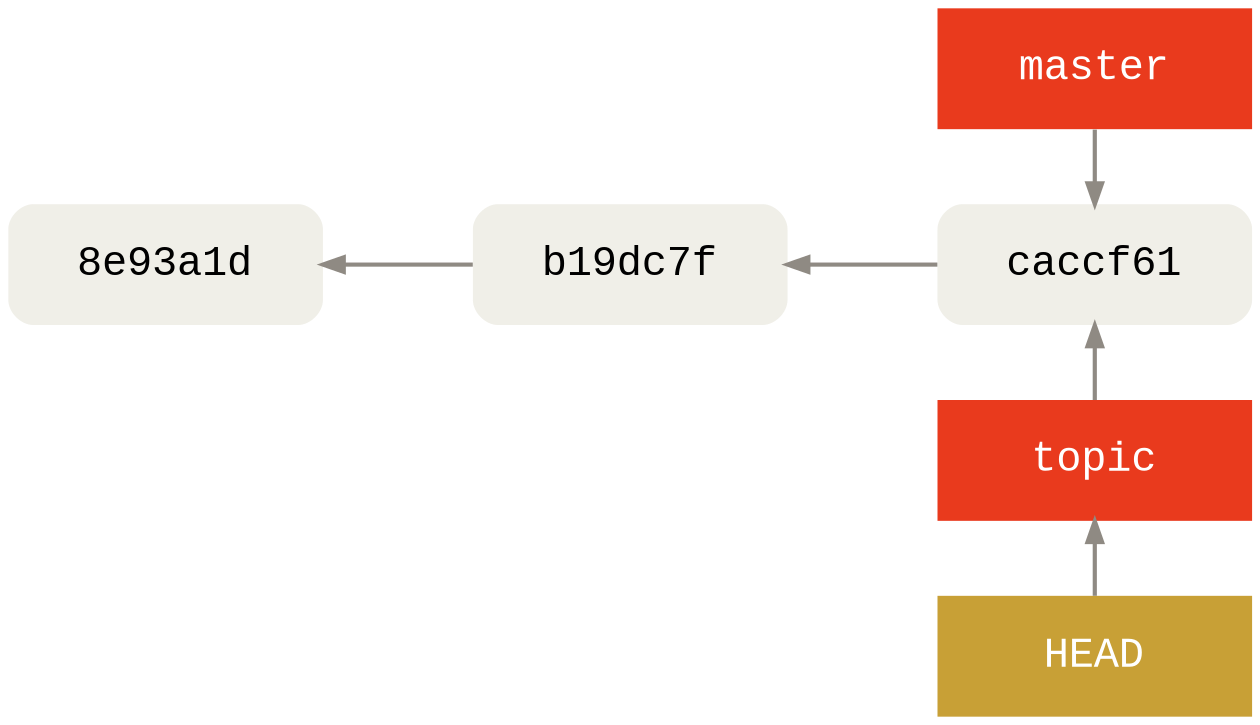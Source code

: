 digraph Git {
  bgcolor="transparent"

  rankdir=LR
  ranksep=1
  nodesep=.5

  edge [color="#8f8a83"
        penwidth=2
        dir="back"]
  node [shape=box
        fontname="Menlo, Monaco, Consolas, Lucida Console, Courier New, monospace"
        fontsize=20
        margin=".45,.25"
        width=2.1
        penwidth=0]

  node [style="rounded,filled"
        fillcolor="#f0efe8"]
  X [style=invis]
  Y [style=invis]
  A [label="8e93a1d"]
  B [label="b19dc7f"]
  C [label="caccf61"]

  A -> B -> C

  node [style="filled"
        fontcolor="#ffffff"
        fillcolor="#e93a1d"
       ]
  HEAD [fillcolor="#c8a036"]

  X -> Y -> master [style=invis]

  edge [constraint=false]
  A -> X [style=invis]
  B -> Y [style=invis]
  C -> master

  {
    rank=same
    C -> topic -> HEAD
  }
}
